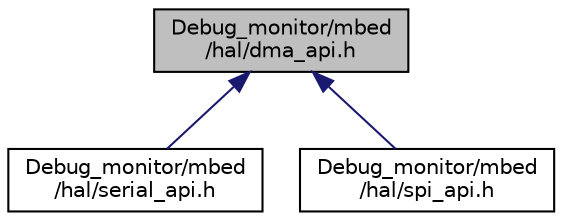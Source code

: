 digraph "Debug_monitor/mbed/hal/dma_api.h"
{
 // LATEX_PDF_SIZE
  edge [fontname="Helvetica",fontsize="10",labelfontname="Helvetica",labelfontsize="10"];
  node [fontname="Helvetica",fontsize="10",shape=record];
  Node1 [label="Debug_monitor/mbed\l/hal/dma_api.h",height=0.2,width=0.4,color="black", fillcolor="grey75", style="filled", fontcolor="black",tooltip=" "];
  Node1 -> Node2 [dir="back",color="midnightblue",fontsize="10",style="solid",fontname="Helvetica"];
  Node2 [label="Debug_monitor/mbed\l/hal/serial_api.h",height=0.2,width=0.4,color="black", fillcolor="white", style="filled",URL="$serial__api_8h.html",tooltip=" "];
  Node1 -> Node3 [dir="back",color="midnightblue",fontsize="10",style="solid",fontname="Helvetica"];
  Node3 [label="Debug_monitor/mbed\l/hal/spi_api.h",height=0.2,width=0.4,color="black", fillcolor="white", style="filled",URL="$spi__api_8h.html",tooltip=" "];
}
